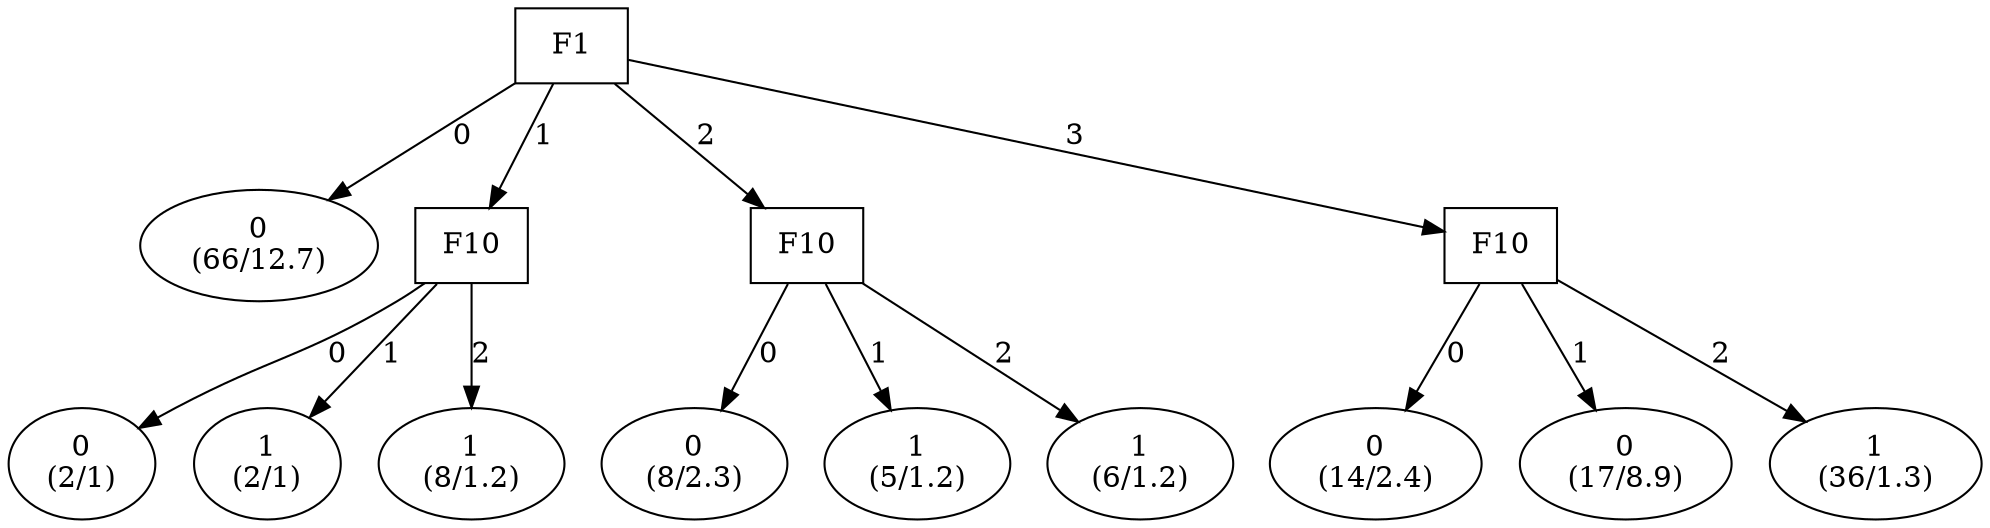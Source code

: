 digraph YaDT {
n0 [ shape=box, label="F1\n"]
n0 -> n1 [label="0"]
n1 [ shape=ellipse, label="0\n(66/12.7)"]
n0 -> n2 [label="1"]
n2 [ shape=box, label="F10\n"]
n2 -> n3 [label="0"]
n3 [ shape=ellipse, label="0\n(2/1)"]
n2 -> n4 [label="1"]
n4 [ shape=ellipse, label="1\n(2/1)"]
n2 -> n5 [label="2"]
n5 [ shape=ellipse, label="1\n(8/1.2)"]
n0 -> n7 [label="2"]
n7 [ shape=box, label="F10\n"]
n7 -> n8 [label="0"]
n8 [ shape=ellipse, label="0\n(8/2.3)"]
n7 -> n9 [label="1"]
n9 [ shape=ellipse, label="1\n(5/1.2)"]
n7 -> n10 [label="2"]
n10 [ shape=ellipse, label="1\n(6/1.2)"]
n0 -> n12 [label="3"]
n12 [ shape=box, label="F10\n"]
n12 -> n13 [label="0"]
n13 [ shape=ellipse, label="0\n(14/2.4)"]
n12 -> n14 [label="1"]
n14 [ shape=ellipse, label="0\n(17/8.9)"]
n12 -> n15 [label="2"]
n15 [ shape=ellipse, label="1\n(36/1.3)"]
}
